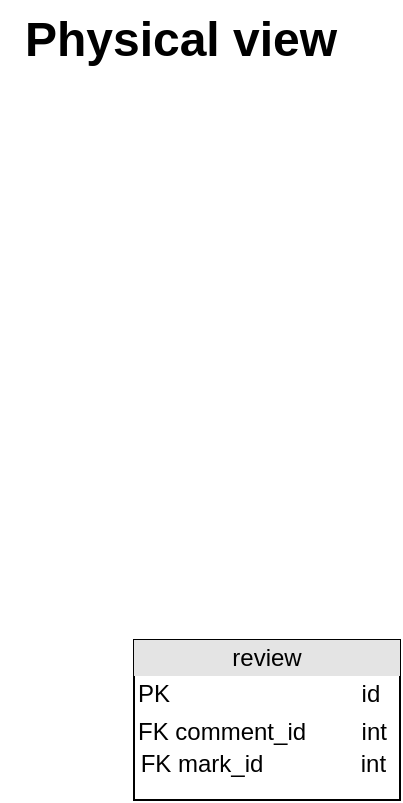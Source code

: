 <mxfile version="20.0.0" type="device"><diagram id="jXVwXcNqdG-NhRSdHXV7" name="Page-1"><mxGraphModel dx="2249" dy="794" grid="1" gridSize="10" guides="1" tooltips="1" connect="1" arrows="1" fold="1" page="1" pageScale="1" pageWidth="827" pageHeight="1169" math="0" shadow="0"><root><mxCell id="0"/><mxCell id="1" parent="0"/><mxCell id="Sk3Uy5I-mS9v1WV2lV6L-2" value="&lt;div style=&quot;text-align: center; box-sizing: border-box; width: 100%; background: rgb(228, 228, 228); padding: 2px;&quot;&gt;review&lt;/div&gt;&lt;table style=&quot;width:100%;font-size:1em;&quot; cellpadding=&quot;2&quot; cellspacing=&quot;0&quot;&gt;&lt;tbody&gt;&lt;tr&gt;&lt;td&gt;PK&lt;/td&gt;&lt;td&gt;id&lt;/td&gt;&lt;/tr&gt;&lt;tr&gt;&lt;td&gt;FK comment_id&lt;/td&gt;&lt;td&gt;int&lt;/td&gt;&lt;/tr&gt;&lt;/tbody&gt;&lt;/table&gt;&lt;span style=&quot;&quot;&gt;&amp;nbsp;FK mark_id&lt;span style=&quot;white-space: pre;&quot;&gt;&#9;&lt;/span&gt;&lt;span style=&quot;white-space: pre;&quot;&gt;&#9;&lt;/span&gt;&amp;nbsp; int&lt;br&gt;&lt;/span&gt;" style="verticalAlign=top;align=left;overflow=fill;html=1;" vertex="1" parent="1"><mxGeometry x="-760" y="320" width="133" height="80" as="geometry"/></mxCell><mxCell id="Sk3Uy5I-mS9v1WV2lV6L-4" value="Physical view" style="text;strokeColor=none;fillColor=none;html=1;fontSize=24;fontStyle=1;verticalAlign=middle;align=center;" vertex="1" parent="1"><mxGeometry x="-827" width="180" height="40" as="geometry"/></mxCell></root></mxGraphModel></diagram></mxfile>